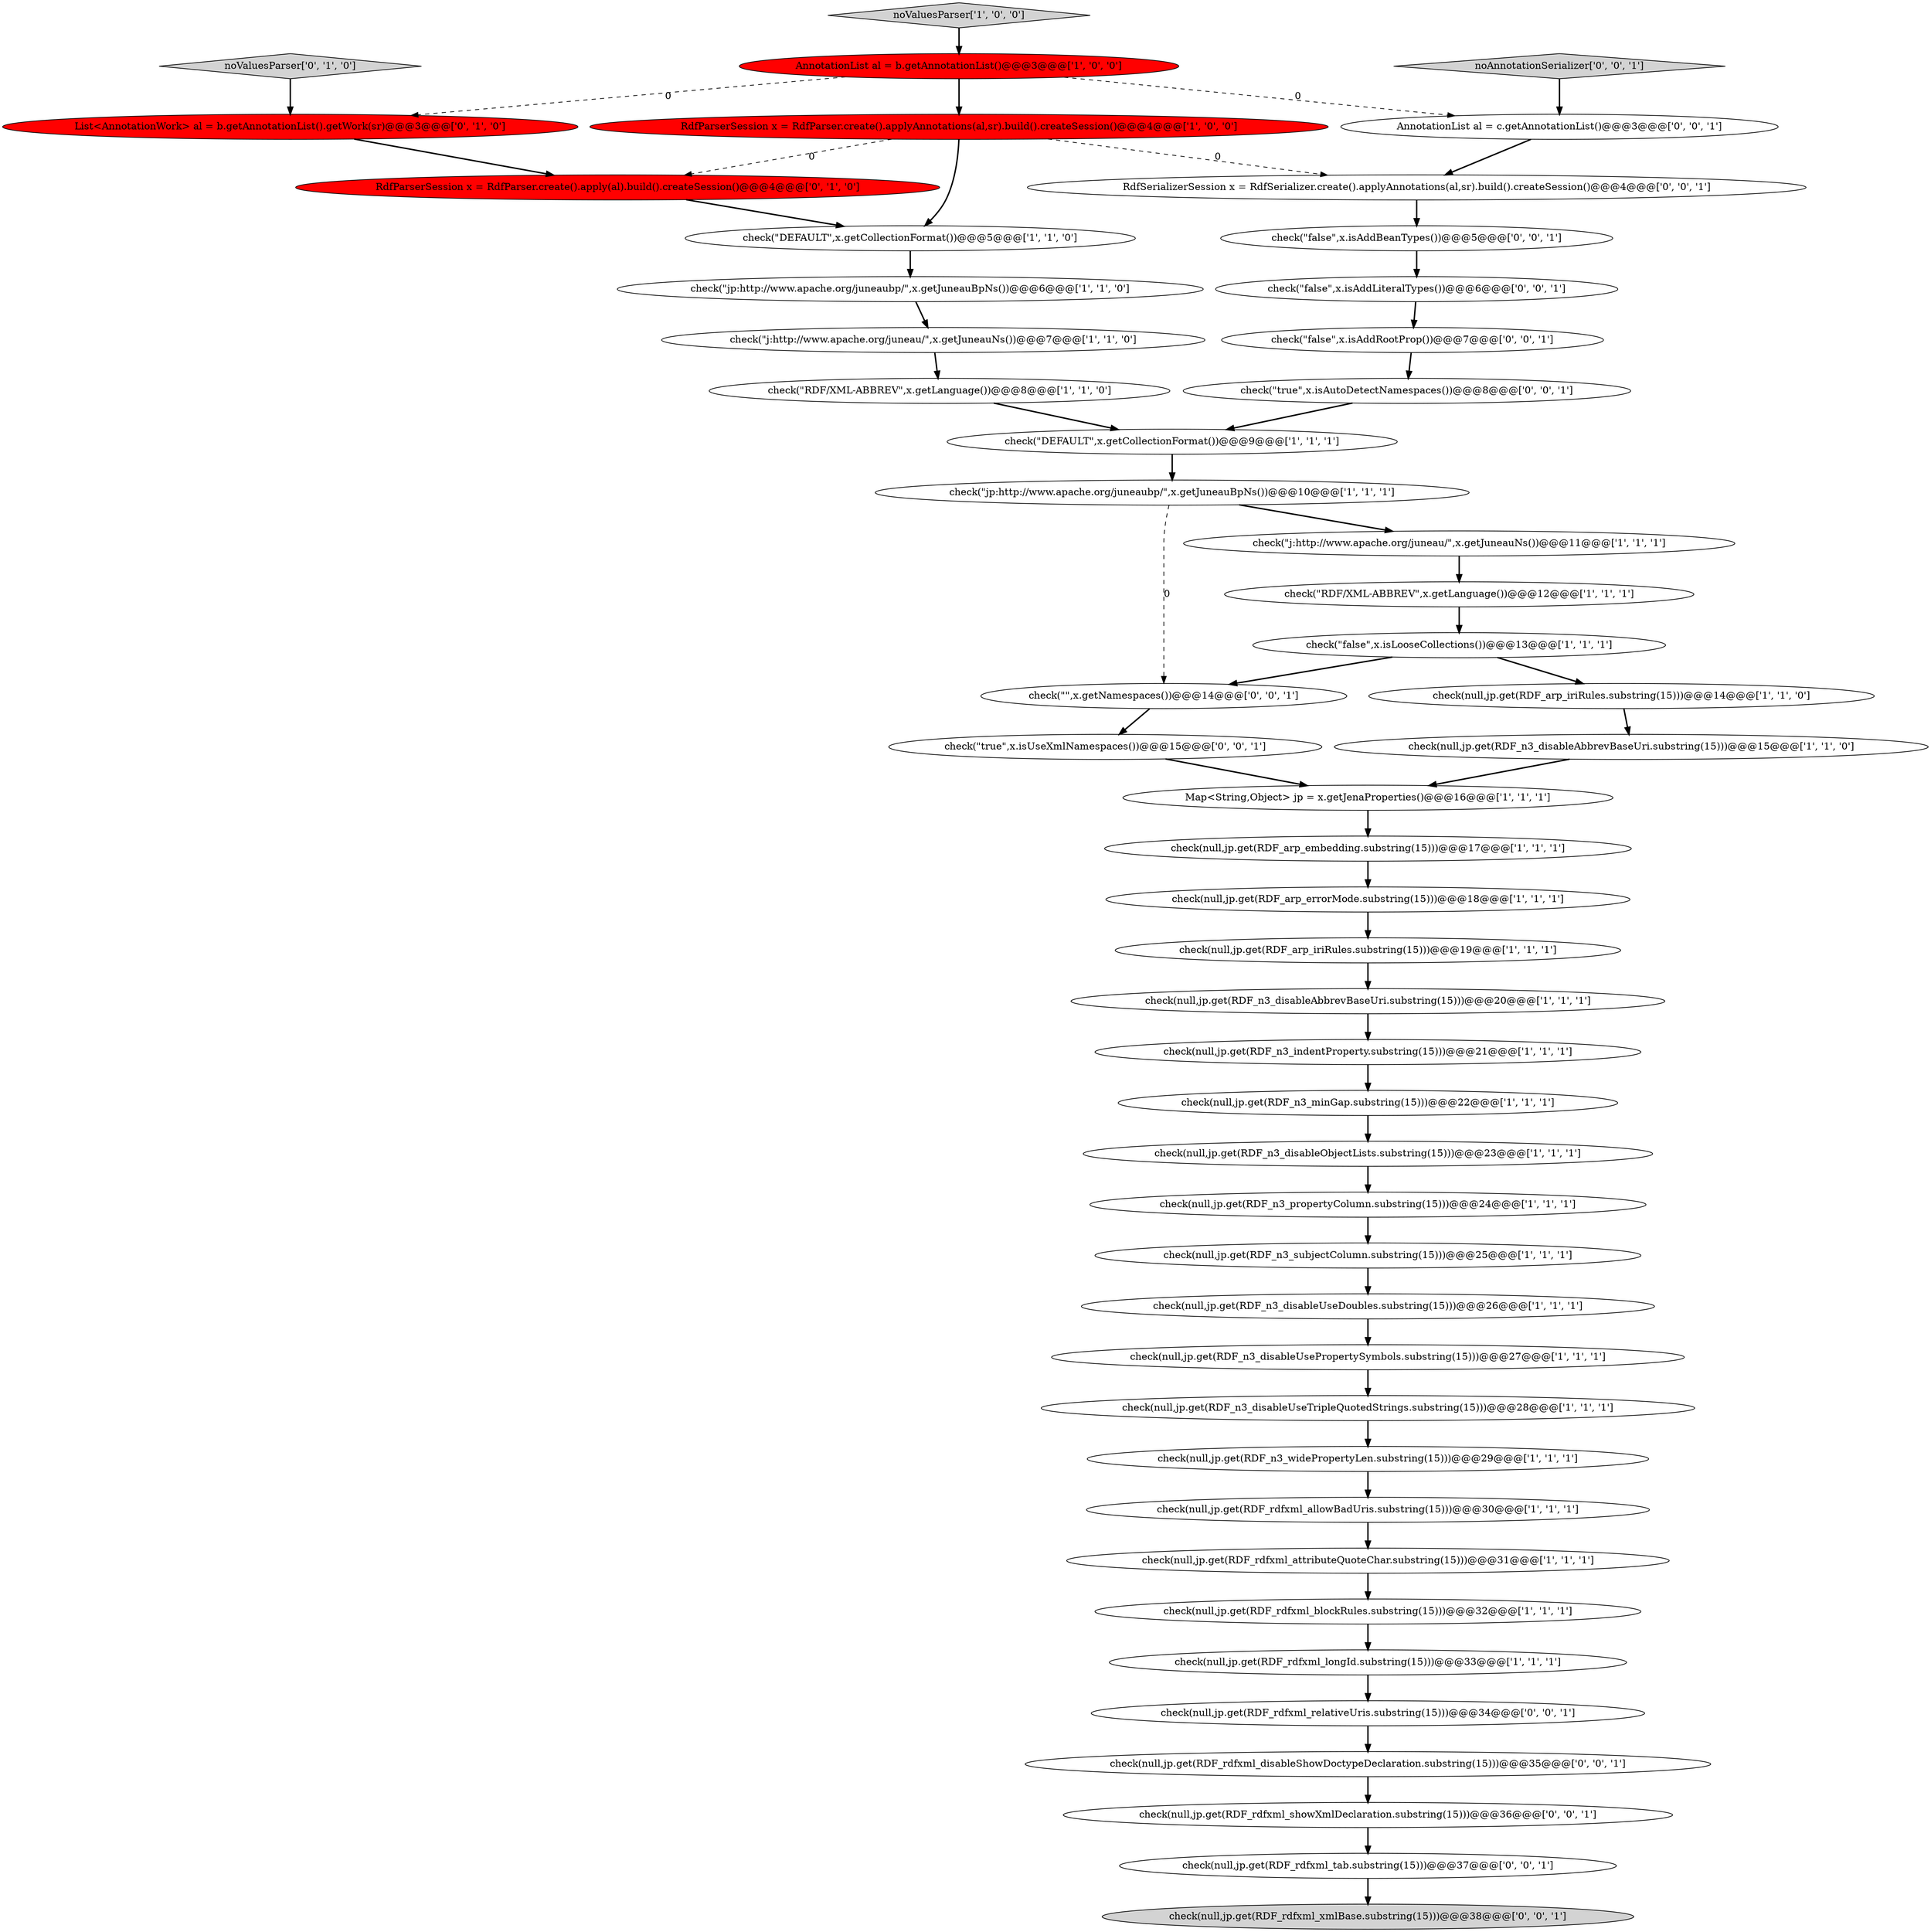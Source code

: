 digraph {
13 [style = filled, label = "check(null,jp.get(RDF_rdfxml_allowBadUris.substring(15)))@@@30@@@['1', '1', '1']", fillcolor = white, shape = ellipse image = "AAA0AAABBB1BBB"];
4 [style = filled, label = "check(null,jp.get(RDF_n3_indentProperty.substring(15)))@@@21@@@['1', '1', '1']", fillcolor = white, shape = ellipse image = "AAA0AAABBB1BBB"];
9 [style = filled, label = "check(null,jp.get(RDF_arp_iriRules.substring(15)))@@@14@@@['1', '1', '0']", fillcolor = white, shape = ellipse image = "AAA0AAABBB1BBB"];
11 [style = filled, label = "check(null,jp.get(RDF_n3_minGap.substring(15)))@@@22@@@['1', '1', '1']", fillcolor = white, shape = ellipse image = "AAA0AAABBB1BBB"];
18 [style = filled, label = "check(null,jp.get(RDF_n3_disableUseDoubles.substring(15)))@@@26@@@['1', '1', '1']", fillcolor = white, shape = ellipse image = "AAA0AAABBB1BBB"];
29 [style = filled, label = "check(null,jp.get(RDF_n3_propertyColumn.substring(15)))@@@24@@@['1', '1', '1']", fillcolor = white, shape = ellipse image = "AAA0AAABBB1BBB"];
39 [style = filled, label = "check(\"false\",x.isAddRootProp())@@@7@@@['0', '0', '1']", fillcolor = white, shape = ellipse image = "AAA0AAABBB3BBB"];
36 [style = filled, label = "check(\"false\",x.isAddBeanTypes())@@@5@@@['0', '0', '1']", fillcolor = white, shape = ellipse image = "AAA0AAABBB3BBB"];
24 [style = filled, label = "check(\"DEFAULT\",x.getCollectionFormat())@@@5@@@['1', '1', '0']", fillcolor = white, shape = ellipse image = "AAA0AAABBB1BBB"];
44 [style = filled, label = "AnnotationList al = c.getAnnotationList()@@@3@@@['0', '0', '1']", fillcolor = white, shape = ellipse image = "AAA0AAABBB3BBB"];
6 [style = filled, label = "check(\"j:http://www.apache.org/juneau/\",x.getJuneauNs())@@@11@@@['1', '1', '1']", fillcolor = white, shape = ellipse image = "AAA0AAABBB1BBB"];
25 [style = filled, label = "check(\"j:http://www.apache.org/juneau/\",x.getJuneauNs())@@@7@@@['1', '1', '0']", fillcolor = white, shape = ellipse image = "AAA0AAABBB1BBB"];
46 [style = filled, label = "check(null,jp.get(RDF_rdfxml_showXmlDeclaration.substring(15)))@@@36@@@['0', '0', '1']", fillcolor = white, shape = ellipse image = "AAA0AAABBB3BBB"];
40 [style = filled, label = "check(\"true\",x.isUseXmlNamespaces())@@@15@@@['0', '0', '1']", fillcolor = white, shape = ellipse image = "AAA0AAABBB3BBB"];
20 [style = filled, label = "check(\"jp:http://www.apache.org/juneaubp/\",x.getJuneauBpNs())@@@10@@@['1', '1', '1']", fillcolor = white, shape = ellipse image = "AAA0AAABBB1BBB"];
43 [style = filled, label = "check(null,jp.get(RDF_rdfxml_relativeUris.substring(15)))@@@34@@@['0', '0', '1']", fillcolor = white, shape = ellipse image = "AAA0AAABBB3BBB"];
35 [style = filled, label = "noAnnotationSerializer['0', '0', '1']", fillcolor = lightgray, shape = diamond image = "AAA0AAABBB3BBB"];
27 [style = filled, label = "check(null,jp.get(RDF_arp_iriRules.substring(15)))@@@19@@@['1', '1', '1']", fillcolor = white, shape = ellipse image = "AAA0AAABBB1BBB"];
10 [style = filled, label = "Map<String,Object> jp = x.getJenaProperties()@@@16@@@['1', '1', '1']", fillcolor = white, shape = ellipse image = "AAA0AAABBB1BBB"];
22 [style = filled, label = "check(\"jp:http://www.apache.org/juneaubp/\",x.getJuneauBpNs())@@@6@@@['1', '1', '0']", fillcolor = white, shape = ellipse image = "AAA0AAABBB1BBB"];
48 [style = filled, label = "check(null,jp.get(RDF_rdfxml_tab.substring(15)))@@@37@@@['0', '0', '1']", fillcolor = white, shape = ellipse image = "AAA0AAABBB3BBB"];
2 [style = filled, label = "check(\"RDF/XML-ABBREV\",x.getLanguage())@@@8@@@['1', '1', '0']", fillcolor = white, shape = ellipse image = "AAA0AAABBB1BBB"];
30 [style = filled, label = "check(null,jp.get(RDF_rdfxml_longId.substring(15)))@@@33@@@['1', '1', '1']", fillcolor = white, shape = ellipse image = "AAA0AAABBB1BBB"];
28 [style = filled, label = "check(null,jp.get(RDF_n3_disableAbbrevBaseUri.substring(15)))@@@15@@@['1', '1', '0']", fillcolor = white, shape = ellipse image = "AAA0AAABBB1BBB"];
26 [style = filled, label = "noValuesParser['1', '0', '0']", fillcolor = lightgray, shape = diamond image = "AAA0AAABBB1BBB"];
15 [style = filled, label = "check(\"DEFAULT\",x.getCollectionFormat())@@@9@@@['1', '1', '1']", fillcolor = white, shape = ellipse image = "AAA0AAABBB1BBB"];
33 [style = filled, label = "RdfParserSession x = RdfParser.create().apply(al).build().createSession()@@@4@@@['0', '1', '0']", fillcolor = red, shape = ellipse image = "AAA1AAABBB2BBB"];
42 [style = filled, label = "check(\"\",x.getNamespaces())@@@14@@@['0', '0', '1']", fillcolor = white, shape = ellipse image = "AAA0AAABBB3BBB"];
34 [style = filled, label = "noValuesParser['0', '1', '0']", fillcolor = lightgray, shape = diamond image = "AAA0AAABBB2BBB"];
41 [style = filled, label = "check(null,jp.get(RDF_rdfxml_disableShowDoctypeDeclaration.substring(15)))@@@35@@@['0', '0', '1']", fillcolor = white, shape = ellipse image = "AAA0AAABBB3BBB"];
47 [style = filled, label = "RdfSerializerSession x = RdfSerializer.create().applyAnnotations(al,sr).build().createSession()@@@4@@@['0', '0', '1']", fillcolor = white, shape = ellipse image = "AAA0AAABBB3BBB"];
37 [style = filled, label = "check(\"false\",x.isAddLiteralTypes())@@@6@@@['0', '0', '1']", fillcolor = white, shape = ellipse image = "AAA0AAABBB3BBB"];
31 [style = filled, label = "check(null,jp.get(RDF_n3_disableObjectLists.substring(15)))@@@23@@@['1', '1', '1']", fillcolor = white, shape = ellipse image = "AAA0AAABBB1BBB"];
12 [style = filled, label = "check(null,jp.get(RDF_n3_widePropertyLen.substring(15)))@@@29@@@['1', '1', '1']", fillcolor = white, shape = ellipse image = "AAA0AAABBB1BBB"];
0 [style = filled, label = "check(null,jp.get(RDF_n3_disableAbbrevBaseUri.substring(15)))@@@20@@@['1', '1', '1']", fillcolor = white, shape = ellipse image = "AAA0AAABBB1BBB"];
17 [style = filled, label = "check(null,jp.get(RDF_arp_errorMode.substring(15)))@@@18@@@['1', '1', '1']", fillcolor = white, shape = ellipse image = "AAA0AAABBB1BBB"];
16 [style = filled, label = "check(\"false\",x.isLooseCollections())@@@13@@@['1', '1', '1']", fillcolor = white, shape = ellipse image = "AAA0AAABBB1BBB"];
32 [style = filled, label = "List<AnnotationWork> al = b.getAnnotationList().getWork(sr)@@@3@@@['0', '1', '0']", fillcolor = red, shape = ellipse image = "AAA1AAABBB2BBB"];
14 [style = filled, label = "check(null,jp.get(RDF_rdfxml_blockRules.substring(15)))@@@32@@@['1', '1', '1']", fillcolor = white, shape = ellipse image = "AAA0AAABBB1BBB"];
1 [style = filled, label = "check(null,jp.get(RDF_n3_subjectColumn.substring(15)))@@@25@@@['1', '1', '1']", fillcolor = white, shape = ellipse image = "AAA0AAABBB1BBB"];
8 [style = filled, label = "check(null,jp.get(RDF_n3_disableUseTripleQuotedStrings.substring(15)))@@@28@@@['1', '1', '1']", fillcolor = white, shape = ellipse image = "AAA0AAABBB1BBB"];
7 [style = filled, label = "check(null,jp.get(RDF_n3_disableUsePropertySymbols.substring(15)))@@@27@@@['1', '1', '1']", fillcolor = white, shape = ellipse image = "AAA0AAABBB1BBB"];
23 [style = filled, label = "check(\"RDF/XML-ABBREV\",x.getLanguage())@@@12@@@['1', '1', '1']", fillcolor = white, shape = ellipse image = "AAA0AAABBB1BBB"];
38 [style = filled, label = "check(\"true\",x.isAutoDetectNamespaces())@@@8@@@['0', '0', '1']", fillcolor = white, shape = ellipse image = "AAA0AAABBB3BBB"];
3 [style = filled, label = "check(null,jp.get(RDF_arp_embedding.substring(15)))@@@17@@@['1', '1', '1']", fillcolor = white, shape = ellipse image = "AAA0AAABBB1BBB"];
45 [style = filled, label = "check(null,jp.get(RDF_rdfxml_xmlBase.substring(15)))@@@38@@@['0', '0', '1']", fillcolor = lightgray, shape = ellipse image = "AAA0AAABBB3BBB"];
21 [style = filled, label = "RdfParserSession x = RdfParser.create().applyAnnotations(al,sr).build().createSession()@@@4@@@['1', '0', '0']", fillcolor = red, shape = ellipse image = "AAA1AAABBB1BBB"];
5 [style = filled, label = "AnnotationList al = b.getAnnotationList()@@@3@@@['1', '0', '0']", fillcolor = red, shape = ellipse image = "AAA1AAABBB1BBB"];
19 [style = filled, label = "check(null,jp.get(RDF_rdfxml_attributeQuoteChar.substring(15)))@@@31@@@['1', '1', '1']", fillcolor = white, shape = ellipse image = "AAA0AAABBB1BBB"];
40->10 [style = bold, label=""];
5->44 [style = dashed, label="0"];
22->25 [style = bold, label=""];
23->16 [style = bold, label=""];
28->10 [style = bold, label=""];
14->30 [style = bold, label=""];
27->0 [style = bold, label=""];
35->44 [style = bold, label=""];
30->43 [style = bold, label=""];
26->5 [style = bold, label=""];
6->23 [style = bold, label=""];
10->3 [style = bold, label=""];
31->29 [style = bold, label=""];
1->18 [style = bold, label=""];
21->24 [style = bold, label=""];
20->6 [style = bold, label=""];
7->8 [style = bold, label=""];
24->22 [style = bold, label=""];
38->15 [style = bold, label=""];
46->48 [style = bold, label=""];
25->2 [style = bold, label=""];
32->33 [style = bold, label=""];
42->40 [style = bold, label=""];
9->28 [style = bold, label=""];
5->21 [style = bold, label=""];
11->31 [style = bold, label=""];
12->13 [style = bold, label=""];
5->32 [style = dashed, label="0"];
13->19 [style = bold, label=""];
48->45 [style = bold, label=""];
20->42 [style = dashed, label="0"];
19->14 [style = bold, label=""];
21->47 [style = dashed, label="0"];
37->39 [style = bold, label=""];
0->4 [style = bold, label=""];
21->33 [style = dashed, label="0"];
15->20 [style = bold, label=""];
33->24 [style = bold, label=""];
2->15 [style = bold, label=""];
8->12 [style = bold, label=""];
39->38 [style = bold, label=""];
3->17 [style = bold, label=""];
43->41 [style = bold, label=""];
34->32 [style = bold, label=""];
16->42 [style = bold, label=""];
41->46 [style = bold, label=""];
36->37 [style = bold, label=""];
17->27 [style = bold, label=""];
29->1 [style = bold, label=""];
18->7 [style = bold, label=""];
4->11 [style = bold, label=""];
44->47 [style = bold, label=""];
47->36 [style = bold, label=""];
16->9 [style = bold, label=""];
}
